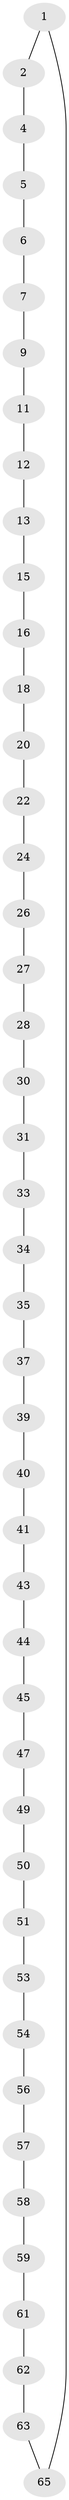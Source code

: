 // original degree distribution, {2: 1.0}
// Generated by graph-tools (version 1.1) at 2025/11/02/27/25 16:11:41]
// undirected, 45 vertices, 45 edges
graph export_dot {
graph [start="1"]
  node [color=gray90,style=filled];
  1;
  2 [super="+3"];
  4;
  5;
  6;
  7 [super="+8"];
  9 [super="+10"];
  11;
  12;
  13 [super="+14"];
  15;
  16 [super="+17"];
  18 [super="+19"];
  20 [super="+21"];
  22 [super="+23"];
  24 [super="+25"];
  26;
  27;
  28 [super="+29"];
  30;
  31 [super="+32"];
  33;
  34;
  35 [super="+36"];
  37 [super="+38"];
  39;
  40;
  41 [super="+42"];
  43;
  44;
  45 [super="+46"];
  47 [super="+48"];
  49;
  50;
  51 [super="+52"];
  53;
  54 [super="+55"];
  56;
  57;
  58;
  59 [super="+60"];
  61;
  62;
  63 [super="+64"];
  65;
  1 -- 2;
  1 -- 65;
  2 -- 4;
  4 -- 5;
  5 -- 6;
  6 -- 7;
  7 -- 9;
  9 -- 11;
  11 -- 12;
  12 -- 13;
  13 -- 15;
  15 -- 16;
  16 -- 18;
  18 -- 20;
  20 -- 22;
  22 -- 24;
  24 -- 26;
  26 -- 27;
  27 -- 28;
  28 -- 30;
  30 -- 31;
  31 -- 33;
  33 -- 34;
  34 -- 35;
  35 -- 37;
  37 -- 39;
  39 -- 40;
  40 -- 41;
  41 -- 43;
  43 -- 44;
  44 -- 45;
  45 -- 47;
  47 -- 49;
  49 -- 50;
  50 -- 51;
  51 -- 53;
  53 -- 54;
  54 -- 56;
  56 -- 57;
  57 -- 58;
  58 -- 59;
  59 -- 61;
  61 -- 62;
  62 -- 63;
  63 -- 65;
}
